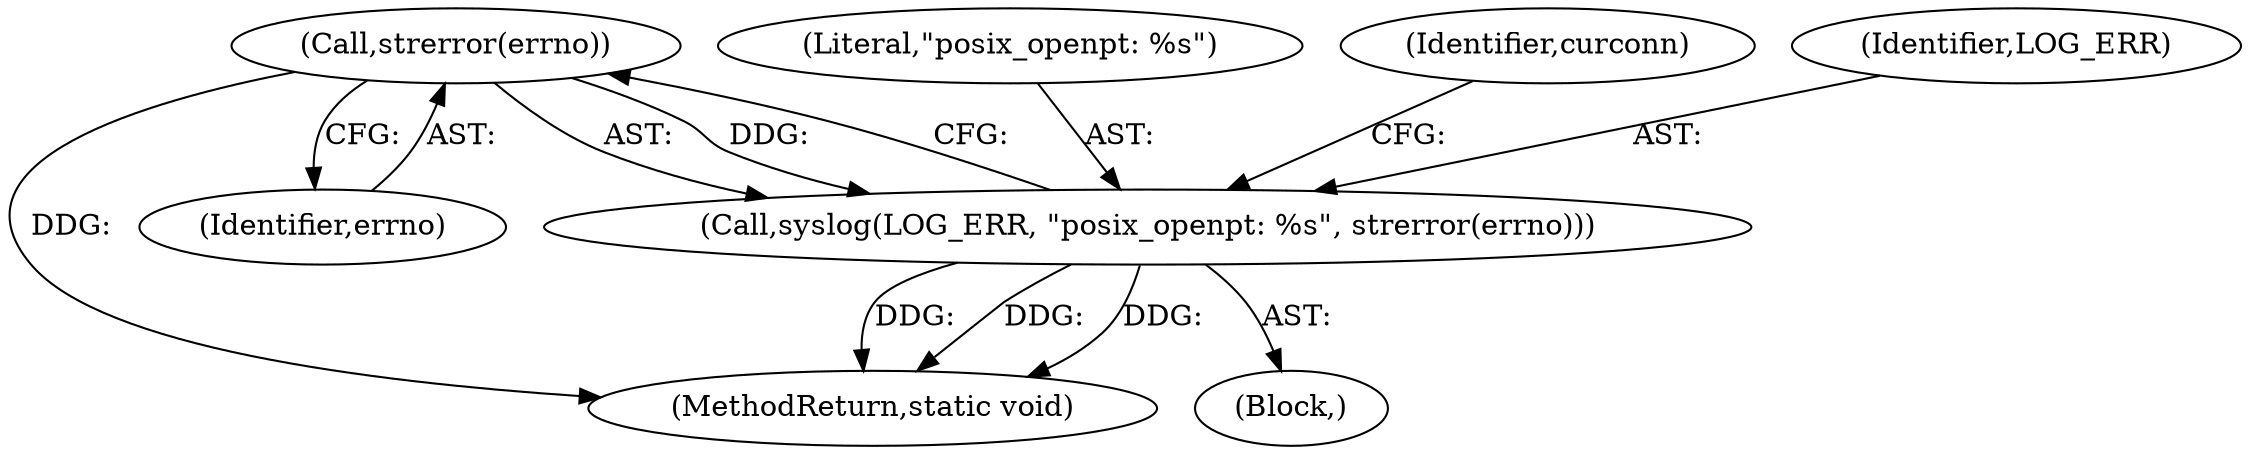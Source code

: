 digraph "0_MAC-Telnet_b69d11727d4f0f8cf719c79e3fb700f55ca03e9a_2@API" {
"1000347" [label="(Call,strerror(errno))"];
"1000344" [label="(Call,syslog(LOG_ERR, \"posix_openpt: %s\", strerror(errno)))"];
"1000705" [label="(MethodReturn,static void)"];
"1000344" [label="(Call,syslog(LOG_ERR, \"posix_openpt: %s\", strerror(errno)))"];
"1000348" [label="(Identifier,errno)"];
"1000347" [label="(Call,strerror(errno))"];
"1000346" [label="(Literal,\"posix_openpt: %s\")"];
"1000350" [label="(Identifier,curconn)"];
"1000343" [label="(Block,)"];
"1000345" [label="(Identifier,LOG_ERR)"];
"1000347" -> "1000344"  [label="AST: "];
"1000347" -> "1000348"  [label="CFG: "];
"1000348" -> "1000347"  [label="AST: "];
"1000344" -> "1000347"  [label="CFG: "];
"1000347" -> "1000705"  [label="DDG: "];
"1000347" -> "1000344"  [label="DDG: "];
"1000344" -> "1000343"  [label="AST: "];
"1000345" -> "1000344"  [label="AST: "];
"1000346" -> "1000344"  [label="AST: "];
"1000350" -> "1000344"  [label="CFG: "];
"1000344" -> "1000705"  [label="DDG: "];
"1000344" -> "1000705"  [label="DDG: "];
"1000344" -> "1000705"  [label="DDG: "];
}
